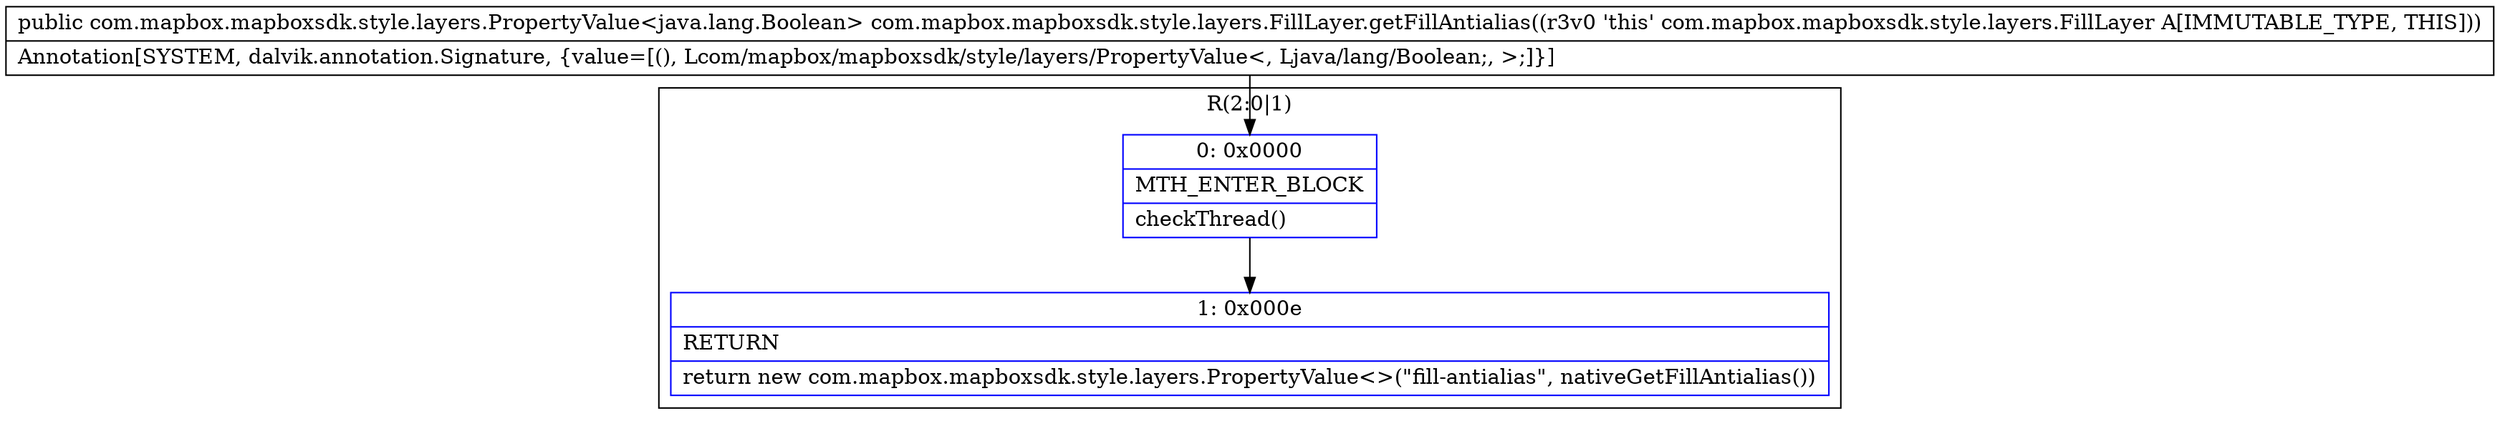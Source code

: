 digraph "CFG forcom.mapbox.mapboxsdk.style.layers.FillLayer.getFillAntialias()Lcom\/mapbox\/mapboxsdk\/style\/layers\/PropertyValue;" {
subgraph cluster_Region_916746771 {
label = "R(2:0|1)";
node [shape=record,color=blue];
Node_0 [shape=record,label="{0\:\ 0x0000|MTH_ENTER_BLOCK\l|checkThread()\l}"];
Node_1 [shape=record,label="{1\:\ 0x000e|RETURN\l|return new com.mapbox.mapboxsdk.style.layers.PropertyValue\<\>(\"fill\-antialias\", nativeGetFillAntialias())\l}"];
}
MethodNode[shape=record,label="{public com.mapbox.mapboxsdk.style.layers.PropertyValue\<java.lang.Boolean\> com.mapbox.mapboxsdk.style.layers.FillLayer.getFillAntialias((r3v0 'this' com.mapbox.mapboxsdk.style.layers.FillLayer A[IMMUTABLE_TYPE, THIS]))  | Annotation[SYSTEM, dalvik.annotation.Signature, \{value=[(), Lcom\/mapbox\/mapboxsdk\/style\/layers\/PropertyValue\<, Ljava\/lang\/Boolean;, \>;]\}]\l}"];
MethodNode -> Node_0;
Node_0 -> Node_1;
}

